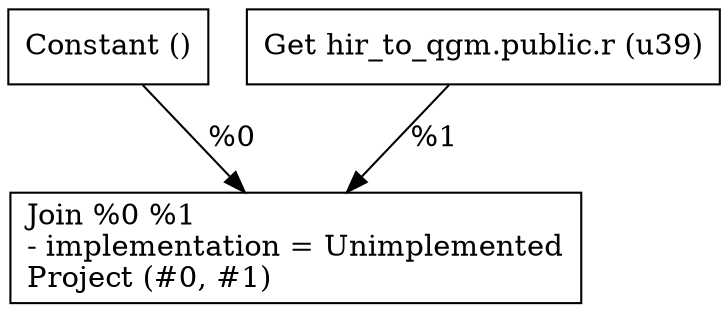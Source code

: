 digraph G {
    node0 [shape = record, label="Constant ()\l"]
    node1 [shape = record, label="Get hir_to_qgm.public.r (u39)\l"]
    node2 [shape = record, label="Join %0 %1\l- implementation = Unimplemented\lProject (#0, #1)\l"]
    node1 -> node2 [label = "%1\l"]
    node0 -> node2 [label = "%0\l"]
}
